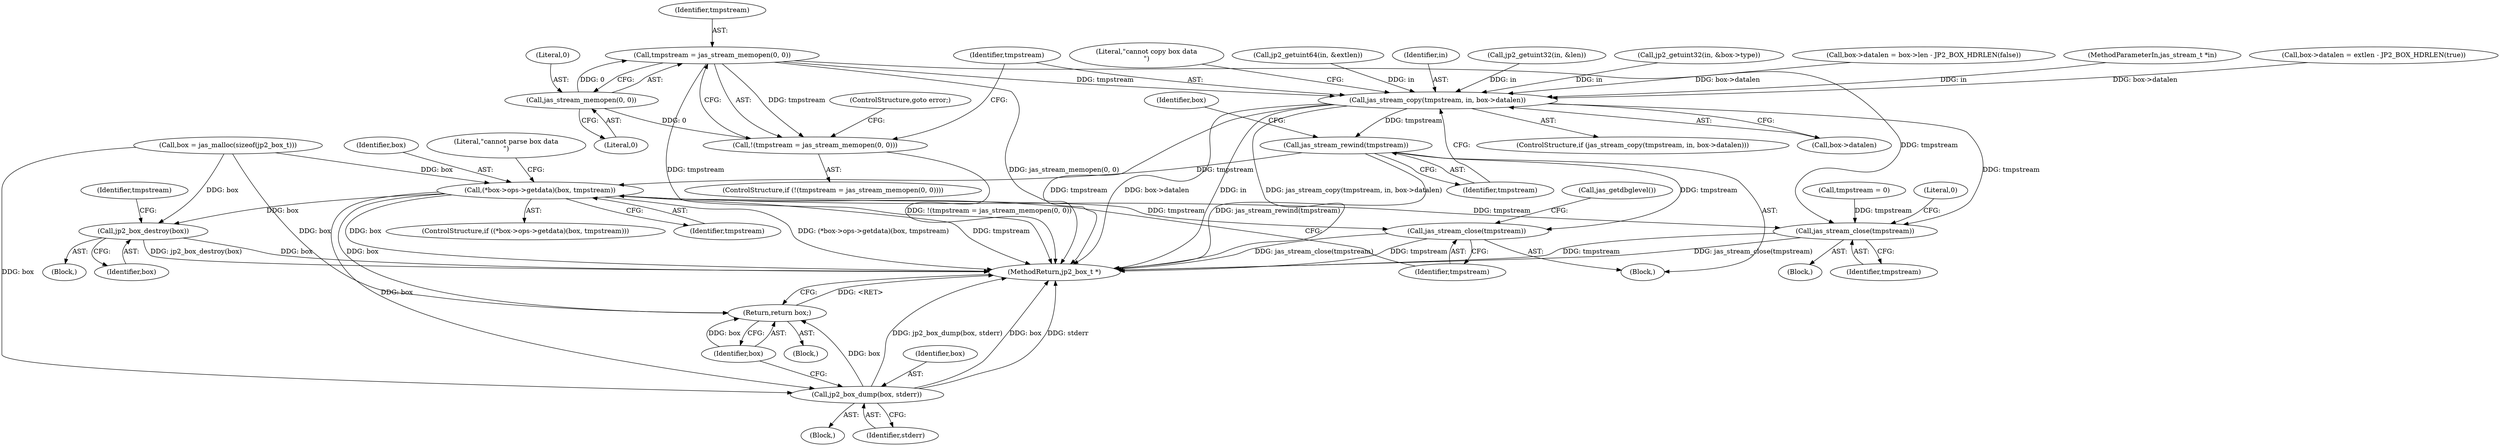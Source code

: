 digraph "0_jasper_e96fc4fdd525fa0ede28074a7e2b1caf94b58b0d_0@API" {
"1000261" [label="(Call,tmpstream = jas_stream_memopen(0, 0))"];
"1000263" [label="(Call,jas_stream_memopen(0, 0))"];
"1000260" [label="(Call,!(tmpstream = jas_stream_memopen(0, 0)))"];
"1000269" [label="(Call,jas_stream_copy(tmpstream, in, box->datalen))"];
"1000279" [label="(Call,jas_stream_rewind(tmpstream))"];
"1000297" [label="(Call,(*box->ops->getdata)(box, tmpstream))"];
"1000304" [label="(Call,jas_stream_close(tmpstream))"];
"1000311" [label="(Call,jp2_box_dump(box, stderr))"];
"1000314" [label="(Return,return box;)"];
"1000320" [label="(Call,jp2_box_destroy(box))"];
"1000325" [label="(Call,jas_stream_close(tmpstream))"];
"1000268" [label="(ControlStructure,if (jas_stream_copy(tmpstream, in, box->datalen)))"];
"1000270" [label="(Identifier,tmpstream)"];
"1000283" [label="(Identifier,box)"];
"1000311" [label="(Call,jp2_box_dump(box, stderr))"];
"1000302" [label="(Literal,\"cannot parse box data\n\")"];
"1000277" [label="(Literal,\"cannot copy box data\n\")"];
"1000326" [label="(Identifier,tmpstream)"];
"1000189" [label="(Call,jp2_getuint64(in, &extlen))"];
"1000265" [label="(Literal,0)"];
"1000329" [label="(MethodReturn,jp2_box_t *)"];
"1000258" [label="(Block,)"];
"1000315" [label="(Identifier,box)"];
"1000304" [label="(Call,jas_stream_close(tmpstream))"];
"1000319" [label="(Block,)"];
"1000296" [label="(ControlStructure,if ((*box->ops->getdata)(box, tmpstream)))"];
"1000320" [label="(Call,jp2_box_destroy(box))"];
"1000305" [label="(Identifier,tmpstream)"];
"1000269" [label="(Call,jas_stream_copy(tmpstream, in, box->datalen))"];
"1000271" [label="(Identifier,in)"];
"1000261" [label="(Call,tmpstream = jas_stream_memopen(0, 0))"];
"1000299" [label="(Identifier,tmpstream)"];
"1000134" [label="(Call,jp2_getuint32(in, &len))"];
"1000325" [label="(Call,jas_stream_close(tmpstream))"];
"1000297" [label="(Call,(*box->ops->getdata)(box, tmpstream))"];
"1000321" [label="(Identifier,box)"];
"1000312" [label="(Identifier,box)"];
"1000138" [label="(Call,jp2_getuint32(in, &box->type))"];
"1000117" [label="(Call,box = jas_malloc(sizeof(jp2_box_t)))"];
"1000314" [label="(Return,return box;)"];
"1000220" [label="(Call,box->datalen = box->len - JP2_BOX_HDRLEN(false))"];
"1000263" [label="(Call,jas_stream_memopen(0, 0))"];
"1000259" [label="(ControlStructure,if (!(tmpstream = jas_stream_memopen(0, 0))))"];
"1000308" [label="(Call,jas_getdbglevel())"];
"1000324" [label="(Block,)"];
"1000112" [label="(Call,tmpstream = 0)"];
"1000328" [label="(Literal,0)"];
"1000267" [label="(ControlStructure,goto error;)"];
"1000298" [label="(Identifier,box)"];
"1000101" [label="(MethodParameterIn,jas_stream_t *in)"];
"1000323" [label="(Identifier,tmpstream)"];
"1000264" [label="(Literal,0)"];
"1000272" [label="(Call,box->datalen)"];
"1000280" [label="(Identifier,tmpstream)"];
"1000260" [label="(Call,!(tmpstream = jas_stream_memopen(0, 0)))"];
"1000279" [label="(Call,jas_stream_rewind(tmpstream))"];
"1000310" [label="(Block,)"];
"1000313" [label="(Identifier,stderr)"];
"1000102" [label="(Block,)"];
"1000262" [label="(Identifier,tmpstream)"];
"1000210" [label="(Call,box->datalen = extlen - JP2_BOX_HDRLEN(true))"];
"1000261" -> "1000260"  [label="AST: "];
"1000261" -> "1000263"  [label="CFG: "];
"1000262" -> "1000261"  [label="AST: "];
"1000263" -> "1000261"  [label="AST: "];
"1000260" -> "1000261"  [label="CFG: "];
"1000261" -> "1000329"  [label="DDG: jas_stream_memopen(0, 0)"];
"1000261" -> "1000329"  [label="DDG: tmpstream"];
"1000261" -> "1000260"  [label="DDG: tmpstream"];
"1000263" -> "1000261"  [label="DDG: 0"];
"1000261" -> "1000269"  [label="DDG: tmpstream"];
"1000261" -> "1000325"  [label="DDG: tmpstream"];
"1000263" -> "1000265"  [label="CFG: "];
"1000264" -> "1000263"  [label="AST: "];
"1000265" -> "1000263"  [label="AST: "];
"1000263" -> "1000260"  [label="DDG: 0"];
"1000260" -> "1000259"  [label="AST: "];
"1000267" -> "1000260"  [label="CFG: "];
"1000270" -> "1000260"  [label="CFG: "];
"1000260" -> "1000329"  [label="DDG: !(tmpstream = jas_stream_memopen(0, 0))"];
"1000269" -> "1000268"  [label="AST: "];
"1000269" -> "1000272"  [label="CFG: "];
"1000270" -> "1000269"  [label="AST: "];
"1000271" -> "1000269"  [label="AST: "];
"1000272" -> "1000269"  [label="AST: "];
"1000277" -> "1000269"  [label="CFG: "];
"1000280" -> "1000269"  [label="CFG: "];
"1000269" -> "1000329"  [label="DDG: jas_stream_copy(tmpstream, in, box->datalen)"];
"1000269" -> "1000329"  [label="DDG: tmpstream"];
"1000269" -> "1000329"  [label="DDG: box->datalen"];
"1000269" -> "1000329"  [label="DDG: in"];
"1000189" -> "1000269"  [label="DDG: in"];
"1000138" -> "1000269"  [label="DDG: in"];
"1000134" -> "1000269"  [label="DDG: in"];
"1000101" -> "1000269"  [label="DDG: in"];
"1000220" -> "1000269"  [label="DDG: box->datalen"];
"1000210" -> "1000269"  [label="DDG: box->datalen"];
"1000269" -> "1000279"  [label="DDG: tmpstream"];
"1000269" -> "1000325"  [label="DDG: tmpstream"];
"1000279" -> "1000258"  [label="AST: "];
"1000279" -> "1000280"  [label="CFG: "];
"1000280" -> "1000279"  [label="AST: "];
"1000283" -> "1000279"  [label="CFG: "];
"1000279" -> "1000329"  [label="DDG: jas_stream_rewind(tmpstream)"];
"1000279" -> "1000297"  [label="DDG: tmpstream"];
"1000279" -> "1000304"  [label="DDG: tmpstream"];
"1000297" -> "1000296"  [label="AST: "];
"1000297" -> "1000299"  [label="CFG: "];
"1000298" -> "1000297"  [label="AST: "];
"1000299" -> "1000297"  [label="AST: "];
"1000302" -> "1000297"  [label="CFG: "];
"1000305" -> "1000297"  [label="CFG: "];
"1000297" -> "1000329"  [label="DDG: tmpstream"];
"1000297" -> "1000329"  [label="DDG: box"];
"1000297" -> "1000329"  [label="DDG: (*box->ops->getdata)(box, tmpstream)"];
"1000117" -> "1000297"  [label="DDG: box"];
"1000297" -> "1000304"  [label="DDG: tmpstream"];
"1000297" -> "1000311"  [label="DDG: box"];
"1000297" -> "1000314"  [label="DDG: box"];
"1000297" -> "1000320"  [label="DDG: box"];
"1000297" -> "1000325"  [label="DDG: tmpstream"];
"1000304" -> "1000258"  [label="AST: "];
"1000304" -> "1000305"  [label="CFG: "];
"1000305" -> "1000304"  [label="AST: "];
"1000308" -> "1000304"  [label="CFG: "];
"1000304" -> "1000329"  [label="DDG: jas_stream_close(tmpstream)"];
"1000304" -> "1000329"  [label="DDG: tmpstream"];
"1000311" -> "1000310"  [label="AST: "];
"1000311" -> "1000313"  [label="CFG: "];
"1000312" -> "1000311"  [label="AST: "];
"1000313" -> "1000311"  [label="AST: "];
"1000315" -> "1000311"  [label="CFG: "];
"1000311" -> "1000329"  [label="DDG: box"];
"1000311" -> "1000329"  [label="DDG: stderr"];
"1000311" -> "1000329"  [label="DDG: jp2_box_dump(box, stderr)"];
"1000117" -> "1000311"  [label="DDG: box"];
"1000311" -> "1000314"  [label="DDG: box"];
"1000314" -> "1000102"  [label="AST: "];
"1000314" -> "1000315"  [label="CFG: "];
"1000315" -> "1000314"  [label="AST: "];
"1000329" -> "1000314"  [label="CFG: "];
"1000314" -> "1000329"  [label="DDG: <RET>"];
"1000315" -> "1000314"  [label="DDG: box"];
"1000117" -> "1000314"  [label="DDG: box"];
"1000320" -> "1000319"  [label="AST: "];
"1000320" -> "1000321"  [label="CFG: "];
"1000321" -> "1000320"  [label="AST: "];
"1000323" -> "1000320"  [label="CFG: "];
"1000320" -> "1000329"  [label="DDG: box"];
"1000320" -> "1000329"  [label="DDG: jp2_box_destroy(box)"];
"1000117" -> "1000320"  [label="DDG: box"];
"1000325" -> "1000324"  [label="AST: "];
"1000325" -> "1000326"  [label="CFG: "];
"1000326" -> "1000325"  [label="AST: "];
"1000328" -> "1000325"  [label="CFG: "];
"1000325" -> "1000329"  [label="DDG: tmpstream"];
"1000325" -> "1000329"  [label="DDG: jas_stream_close(tmpstream)"];
"1000112" -> "1000325"  [label="DDG: tmpstream"];
}
